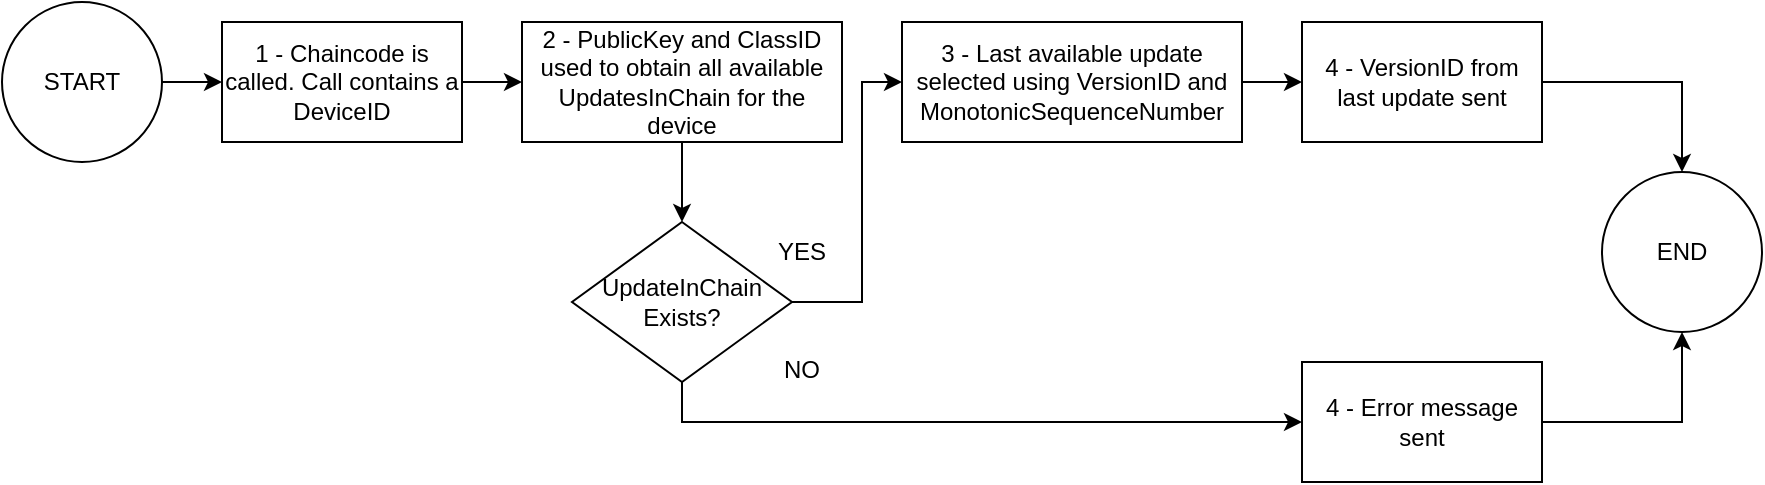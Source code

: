 <mxfile version="20.8.5" type="device"><diagram id="mkzL4pN_TkurRHJRIpof" name="Página-1"><mxGraphModel dx="794" dy="726" grid="1" gridSize="10" guides="1" tooltips="1" connect="1" arrows="1" fold="1" page="1" pageScale="1" pageWidth="1169" pageHeight="827" math="0" shadow="0"><root><mxCell id="0"/><mxCell id="1" parent="0"/><mxCell id="zzMgf7sz-ZA-gEDTlnAd-5" style="edgeStyle=orthogonalEdgeStyle;rounded=0;orthogonalLoop=1;jettySize=auto;html=1;exitX=1;exitY=0.5;exitDx=0;exitDy=0;entryX=0;entryY=0.5;entryDx=0;entryDy=0;" edge="1" parent="1" source="zzMgf7sz-ZA-gEDTlnAd-1" target="zzMgf7sz-ZA-gEDTlnAd-2"><mxGeometry relative="1" as="geometry"/></mxCell><mxCell id="zzMgf7sz-ZA-gEDTlnAd-1" value="START" style="ellipse;whiteSpace=wrap;html=1;aspect=fixed;" vertex="1" parent="1"><mxGeometry x="200" y="230" width="80" height="80" as="geometry"/></mxCell><mxCell id="zzMgf7sz-ZA-gEDTlnAd-6" style="edgeStyle=orthogonalEdgeStyle;rounded=0;orthogonalLoop=1;jettySize=auto;html=1;exitX=1;exitY=0.5;exitDx=0;exitDy=0;entryX=0;entryY=0.5;entryDx=0;entryDy=0;" edge="1" parent="1" source="zzMgf7sz-ZA-gEDTlnAd-2" target="zzMgf7sz-ZA-gEDTlnAd-3"><mxGeometry relative="1" as="geometry"/></mxCell><mxCell id="zzMgf7sz-ZA-gEDTlnAd-2" value="1 - Chaincode is called. Call contains a DeviceID" style="rounded=0;whiteSpace=wrap;html=1;" vertex="1" parent="1"><mxGeometry x="310" y="240" width="120" height="60" as="geometry"/></mxCell><mxCell id="zzMgf7sz-ZA-gEDTlnAd-7" style="edgeStyle=orthogonalEdgeStyle;rounded=0;orthogonalLoop=1;jettySize=auto;html=1;exitX=0.5;exitY=1;exitDx=0;exitDy=0;entryX=0.5;entryY=0;entryDx=0;entryDy=0;" edge="1" parent="1" source="zzMgf7sz-ZA-gEDTlnAd-3" target="zzMgf7sz-ZA-gEDTlnAd-4"><mxGeometry relative="1" as="geometry"/></mxCell><mxCell id="zzMgf7sz-ZA-gEDTlnAd-3" value="2 - PublicKey and ClassID used to obtain all available UpdatesInChain for the device" style="rounded=0;whiteSpace=wrap;html=1;" vertex="1" parent="1"><mxGeometry x="460" y="240" width="160" height="60" as="geometry"/></mxCell><mxCell id="zzMgf7sz-ZA-gEDTlnAd-9" style="edgeStyle=orthogonalEdgeStyle;rounded=0;orthogonalLoop=1;jettySize=auto;html=1;exitX=1;exitY=0.5;exitDx=0;exitDy=0;entryX=0;entryY=0.5;entryDx=0;entryDy=0;" edge="1" parent="1" source="zzMgf7sz-ZA-gEDTlnAd-4" target="zzMgf7sz-ZA-gEDTlnAd-8"><mxGeometry relative="1" as="geometry"><Array as="points"><mxPoint x="630" y="380"/><mxPoint x="630" y="270"/></Array></mxGeometry></mxCell><mxCell id="zzMgf7sz-ZA-gEDTlnAd-12" style="edgeStyle=orthogonalEdgeStyle;rounded=0;orthogonalLoop=1;jettySize=auto;html=1;exitX=0.5;exitY=1;exitDx=0;exitDy=0;entryX=0;entryY=0.5;entryDx=0;entryDy=0;" edge="1" parent="1" source="zzMgf7sz-ZA-gEDTlnAd-4" target="zzMgf7sz-ZA-gEDTlnAd-11"><mxGeometry relative="1" as="geometry"/></mxCell><mxCell id="zzMgf7sz-ZA-gEDTlnAd-4" value="UpdateInChain Exists?" style="rhombus;whiteSpace=wrap;html=1;" vertex="1" parent="1"><mxGeometry x="485" y="340" width="110" height="80" as="geometry"/></mxCell><mxCell id="zzMgf7sz-ZA-gEDTlnAd-15" style="edgeStyle=orthogonalEdgeStyle;rounded=0;orthogonalLoop=1;jettySize=auto;html=1;exitX=1;exitY=0.5;exitDx=0;exitDy=0;entryX=0;entryY=0.5;entryDx=0;entryDy=0;" edge="1" parent="1" source="zzMgf7sz-ZA-gEDTlnAd-8" target="zzMgf7sz-ZA-gEDTlnAd-14"><mxGeometry relative="1" as="geometry"/></mxCell><mxCell id="zzMgf7sz-ZA-gEDTlnAd-8" value="3 - Last available update selected using VersionID and MonotonicSequenceNumber" style="rounded=0;whiteSpace=wrap;html=1;" vertex="1" parent="1"><mxGeometry x="650" y="240" width="170" height="60" as="geometry"/></mxCell><mxCell id="zzMgf7sz-ZA-gEDTlnAd-10" value="YES" style="text;html=1;strokeColor=none;fillColor=none;align=center;verticalAlign=middle;whiteSpace=wrap;rounded=0;" vertex="1" parent="1"><mxGeometry x="570" y="340" width="60" height="30" as="geometry"/></mxCell><mxCell id="zzMgf7sz-ZA-gEDTlnAd-17" style="edgeStyle=orthogonalEdgeStyle;rounded=0;orthogonalLoop=1;jettySize=auto;html=1;exitX=1;exitY=0.5;exitDx=0;exitDy=0;entryX=0.5;entryY=1;entryDx=0;entryDy=0;" edge="1" parent="1" source="zzMgf7sz-ZA-gEDTlnAd-11" target="zzMgf7sz-ZA-gEDTlnAd-16"><mxGeometry relative="1" as="geometry"/></mxCell><mxCell id="zzMgf7sz-ZA-gEDTlnAd-11" value="4 - Error message sent" style="rounded=0;whiteSpace=wrap;html=1;" vertex="1" parent="1"><mxGeometry x="850" y="410" width="120" height="60" as="geometry"/></mxCell><mxCell id="zzMgf7sz-ZA-gEDTlnAd-13" value="NO" style="text;html=1;strokeColor=none;fillColor=none;align=center;verticalAlign=middle;whiteSpace=wrap;rounded=0;" vertex="1" parent="1"><mxGeometry x="570" y="399" width="60" height="30" as="geometry"/></mxCell><mxCell id="zzMgf7sz-ZA-gEDTlnAd-18" style="edgeStyle=orthogonalEdgeStyle;rounded=0;orthogonalLoop=1;jettySize=auto;html=1;exitX=1;exitY=0.5;exitDx=0;exitDy=0;entryX=0.5;entryY=0;entryDx=0;entryDy=0;" edge="1" parent="1" source="zzMgf7sz-ZA-gEDTlnAd-14" target="zzMgf7sz-ZA-gEDTlnAd-16"><mxGeometry relative="1" as="geometry"/></mxCell><mxCell id="zzMgf7sz-ZA-gEDTlnAd-14" value="4 - VersionID from last update sent" style="rounded=0;whiteSpace=wrap;html=1;" vertex="1" parent="1"><mxGeometry x="850" y="240" width="120" height="60" as="geometry"/></mxCell><mxCell id="zzMgf7sz-ZA-gEDTlnAd-16" value="END" style="ellipse;whiteSpace=wrap;html=1;aspect=fixed;" vertex="1" parent="1"><mxGeometry x="1000" y="315" width="80" height="80" as="geometry"/></mxCell></root></mxGraphModel></diagram></mxfile>